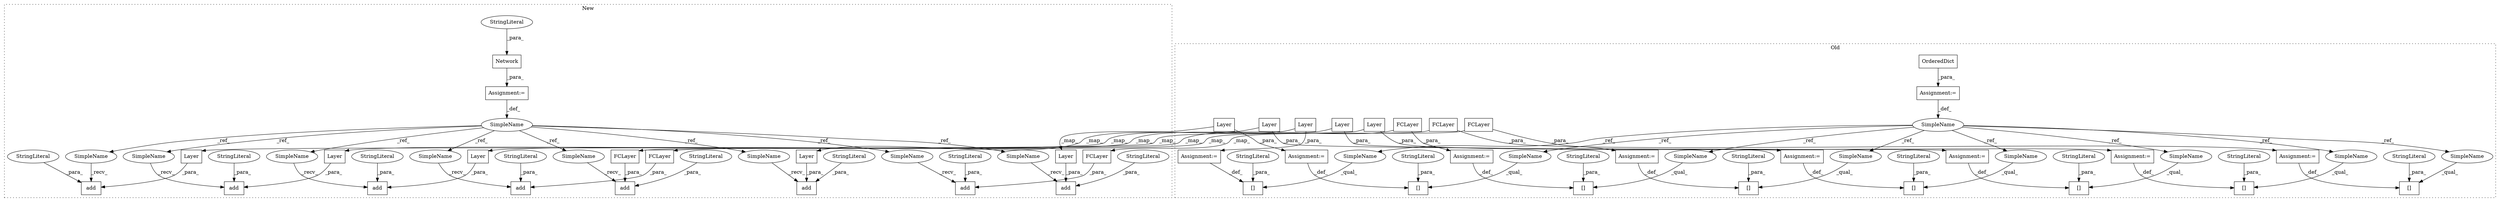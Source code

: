 digraph G {
subgraph cluster0 {
1 [label="FCLayer" a="32" s="532,551" l="8,1" shape="box"];
4 [label="[]" a="2" s="518,530" l="7,1" shape="box"];
5 [label="SimpleName" a="42" s="245" l="6" shape="ellipse"];
6 [label="[]" a="2" s="395,409" l="7,1" shape="box"];
9 [label="OrderedDict" a="32" s="252" l="13" shape="box"];
10 [label="[]" a="2" s="312,326" l="7,1" shape="box"];
13 [label="Layer" a="32" s="328,347" l="6,1" shape="box"];
16 [label="[]" a="2" s="437,451" l="7,1" shape="box"];
17 [label="StringLiteral" a="45" s="402" l="7" shape="ellipse"];
18 [label="[]" a="2" s="558,570" l="7,1" shape="box"];
20 [label="Layer" a="32" s="453,472" l="6,1" shape="box"];
23 [label="Layer" a="32" s="411,430" l="6,1" shape="box"];
25 [label="[]" a="2" s="271,285" l="7,1" shape="box"];
26 [label="StringLiteral" a="45" s="319" l="7" shape="ellipse"];
27 [label="[]" a="2" s="479,491" l="7,1" shape="box"];
31 [label="Layer" a="32" s="287,305" l="6,1" shape="box"];
33 [label="[]" a="2" s="354,368" l="7,1" shape="box"];
35 [label="Layer" a="32" s="370,388" l="6,1" shape="box"];
37 [label="FCLayer" a="32" s="572,591" l="8,1" shape="box"];
38 [label="StringLiteral" a="45" s="444" l="7" shape="ellipse"];
39 [label="StringLiteral" a="45" s="565" l="5" shape="ellipse"];
42 [label="Assignment:=" a="7" s="327" l="1" shape="box"];
44 [label="StringLiteral" a="45" s="525" l="5" shape="ellipse"];
46 [label="Assignment:=" a="7" s="492" l="1" shape="box"];
47 [label="Assignment:=" a="7" s="251" l="1" shape="box"];
48 [label="Assignment:=" a="7" s="531" l="1" shape="box"];
49 [label="Assignment:=" a="7" s="286" l="1" shape="box"];
50 [label="Assignment:=" a="7" s="571" l="1" shape="box"];
51 [label="StringLiteral" a="45" s="278" l="7" shape="ellipse"];
54 [label="Assignment:=" a="7" s="452" l="1" shape="box"];
55 [label="Assignment:=" a="7" s="369" l="1" shape="box"];
56 [label="StringLiteral" a="45" s="361" l="7" shape="ellipse"];
59 [label="Assignment:=" a="7" s="410" l="1" shape="box"];
60 [label="StringLiteral" a="45" s="486" l="5" shape="ellipse"];
62 [label="FCLayer" a="32" s="493,511" l="8,1" shape="box"];
72 [label="SimpleName" a="42" s="558" l="6" shape="ellipse"];
73 [label="SimpleName" a="42" s="395" l="6" shape="ellipse"];
74 [label="SimpleName" a="42" s="479" l="6" shape="ellipse"];
75 [label="SimpleName" a="42" s="354" l="6" shape="ellipse"];
76 [label="SimpleName" a="42" s="437" l="6" shape="ellipse"];
77 [label="SimpleName" a="42" s="271" l="6" shape="ellipse"];
78 [label="SimpleName" a="42" s="312" l="6" shape="ellipse"];
79 [label="SimpleName" a="42" s="518" l="6" shape="ellipse"];
label = "Old";
style="dotted";
}
subgraph cluster1 {
2 [label="FCLayer" a="32" s="461,480" l="8,1" shape="box"];
3 [label="add" a="32" s="451,481" l="4,1" shape="box"];
7 [label="Network" a="32" s="179,194" l="8,1" shape="box"];
8 [label="add" a="32" s="491,521" l="4,1" shape="box"];
11 [label="SimpleName" a="42" s="176" l="2" shape="ellipse"];
12 [label="add" a="32" s="245,277" l="4,1" shape="box"];
14 [label="Layer" a="32" s="257,276" l="6,1" shape="box"];
15 [label="add" a="32" s="370,402" l="4,1" shape="box"];
19 [label="Layer" a="32" s="382,401" l="6,1" shape="box"];
21 [label="add" a="32" s="328,360" l="4,1" shape="box"];
22 [label="Layer" a="32" s="340,359" l="6,1" shape="box"];
24 [label="add" a="32" s="204,235" l="4,1" shape="box"];
28 [label="StringLiteral" a="45" s="208" l="7" shape="ellipse"];
29 [label="add" a="32" s="412,441" l="4,1" shape="box"];
30 [label="Layer" a="32" s="216,234" l="6,1" shape="box"];
32 [label="add" a="32" s="287,318" l="4,1" shape="box"];
34 [label="Layer" a="32" s="299,317" l="6,1" shape="box"];
36 [label="FCLayer" a="32" s="501,520" l="8,1" shape="box"];
40 [label="StringLiteral" a="45" s="455" l="5" shape="ellipse"];
41 [label="StringLiteral" a="45" s="187" l="7" shape="ellipse"];
43 [label="StringLiteral" a="45" s="416" l="5" shape="ellipse"];
45 [label="Assignment:=" a="7" s="178" l="1" shape="box"];
52 [label="StringLiteral" a="45" s="291" l="7" shape="ellipse"];
53 [label="StringLiteral" a="45" s="374" l="7" shape="ellipse"];
57 [label="StringLiteral" a="45" s="332" l="7" shape="ellipse"];
58 [label="StringLiteral" a="45" s="495" l="5" shape="ellipse"];
61 [label="StringLiteral" a="45" s="249" l="7" shape="ellipse"];
63 [label="FCLayer" a="32" s="422,440" l="8,1" shape="box"];
64 [label="SimpleName" a="42" s="242" l="2" shape="ellipse"];
65 [label="SimpleName" a="42" s="201" l="2" shape="ellipse"];
66 [label="SimpleName" a="42" s="409" l="2" shape="ellipse"];
67 [label="SimpleName" a="42" s="284" l="2" shape="ellipse"];
68 [label="SimpleName" a="42" s="325" l="2" shape="ellipse"];
69 [label="SimpleName" a="42" s="488" l="2" shape="ellipse"];
70 [label="SimpleName" a="42" s="367" l="2" shape="ellipse"];
71 [label="SimpleName" a="42" s="448" l="2" shape="ellipse"];
label = "New";
style="dotted";
}
1 -> 2 [label="_map_"];
1 -> 48 [label="_para_"];
2 -> 3 [label="_para_"];
5 -> 74 [label="_ref_"];
5 -> 75 [label="_ref_"];
5 -> 73 [label="_ref_"];
5 -> 77 [label="_ref_"];
5 -> 78 [label="_ref_"];
5 -> 76 [label="_ref_"];
5 -> 79 [label="_ref_"];
5 -> 72 [label="_ref_"];
7 -> 45 [label="_para_"];
9 -> 47 [label="_para_"];
11 -> 64 [label="_ref_"];
11 -> 71 [label="_ref_"];
11 -> 67 [label="_ref_"];
11 -> 66 [label="_ref_"];
11 -> 68 [label="_ref_"];
11 -> 69 [label="_ref_"];
11 -> 70 [label="_ref_"];
11 -> 65 [label="_ref_"];
13 -> 14 [label="_map_"];
13 -> 42 [label="_para_"];
14 -> 12 [label="_para_"];
17 -> 6 [label="_para_"];
19 -> 15 [label="_para_"];
20 -> 19 [label="_map_"];
20 -> 54 [label="_para_"];
22 -> 21 [label="_para_"];
23 -> 59 [label="_para_"];
23 -> 22 [label="_map_"];
26 -> 10 [label="_para_"];
28 -> 24 [label="_para_"];
30 -> 24 [label="_para_"];
31 -> 30 [label="_map_"];
31 -> 49 [label="_para_"];
34 -> 32 [label="_para_"];
35 -> 34 [label="_map_"];
35 -> 55 [label="_para_"];
36 -> 8 [label="_para_"];
37 -> 50 [label="_para_"];
37 -> 36 [label="_map_"];
38 -> 16 [label="_para_"];
39 -> 18 [label="_para_"];
40 -> 3 [label="_para_"];
41 -> 7 [label="_para_"];
42 -> 10 [label="_def_"];
43 -> 29 [label="_para_"];
44 -> 4 [label="_para_"];
45 -> 11 [label="_def_"];
46 -> 27 [label="_def_"];
47 -> 5 [label="_def_"];
48 -> 4 [label="_def_"];
49 -> 25 [label="_def_"];
50 -> 18 [label="_def_"];
51 -> 25 [label="_para_"];
52 -> 32 [label="_para_"];
53 -> 15 [label="_para_"];
54 -> 16 [label="_def_"];
55 -> 33 [label="_def_"];
56 -> 33 [label="_para_"];
57 -> 21 [label="_para_"];
58 -> 8 [label="_para_"];
59 -> 6 [label="_def_"];
60 -> 27 [label="_para_"];
61 -> 12 [label="_para_"];
62 -> 46 [label="_para_"];
62 -> 63 [label="_map_"];
63 -> 29 [label="_para_"];
64 -> 12 [label="_recv_"];
65 -> 24 [label="_recv_"];
66 -> 29 [label="_recv_"];
67 -> 32 [label="_recv_"];
68 -> 21 [label="_recv_"];
69 -> 8 [label="_recv_"];
70 -> 15 [label="_recv_"];
71 -> 3 [label="_recv_"];
72 -> 18 [label="_qual_"];
73 -> 6 [label="_qual_"];
74 -> 27 [label="_qual_"];
75 -> 33 [label="_qual_"];
76 -> 16 [label="_qual_"];
77 -> 25 [label="_qual_"];
78 -> 10 [label="_qual_"];
79 -> 4 [label="_qual_"];
}